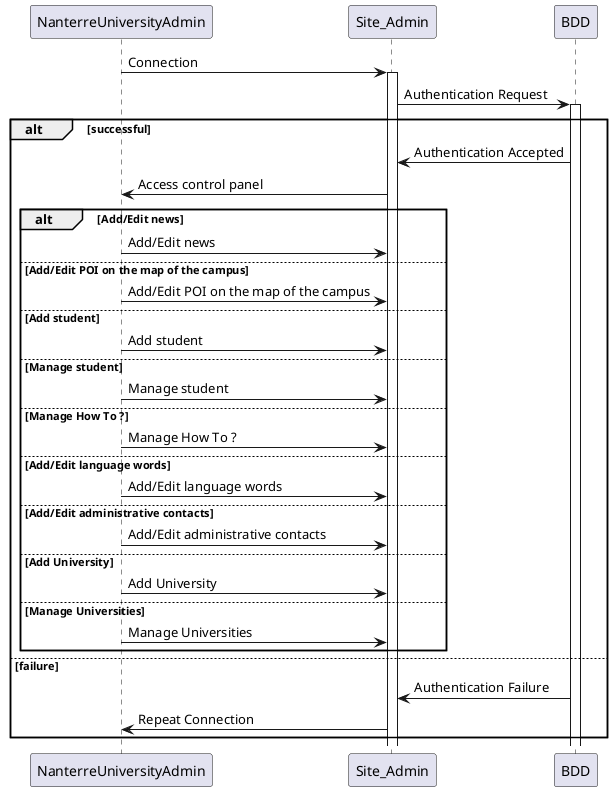 @startuml

NanterreUniversityAdmin -> Site_Admin: Connection
activate Site_Admin


Site_Admin -> BDD: Authentication Request
activate BDD

alt successful

    BDD -> Site_Admin: Authentication Accepted
    Site_Admin -> NanterreUniversityAdmin : Access control panel

        alt Add/Edit news
            NanterreUniversityAdmin -> Site_Admin: Add/Edit news

        else Add/Edit POI on the map of the campus
            NanterreUniversityAdmin -> Site_Admin: Add/Edit POI on the map of the campus

        else Add student
             NanterreUniversityAdmin -> Site_Admin: Add student

        else Manage student
             NanterreUniversityAdmin -> Site_Admin: Manage student

        else Manage How To ?
             NanterreUniversityAdmin -> Site_Admin: Manage How To ?

        else Add/Edit language words
            NanterreUniversityAdmin -> Site_Admin: Add/Edit language words

        else Add/Edit administrative contacts
             NanterreUniversityAdmin -> Site_Admin: Add/Edit administrative contacts

        else Add University
             NanterreUniversityAdmin -> Site_Admin: Add University

        else Manage Universities
             NanterreUniversityAdmin -> Site_Admin: Manage Universities
        end

else failure

    BDD -> Site_Admin: Authentication Failure
    Site_Admin->NanterreUniversityAdmin : Repeat Connection
end


@enduml